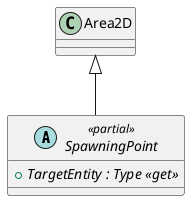 @startuml
abstract class SpawningPoint <<partial>> {
    + {abstract} TargetEntity : Type <<get>>
}
Area2D <|-- SpawningPoint
@enduml
